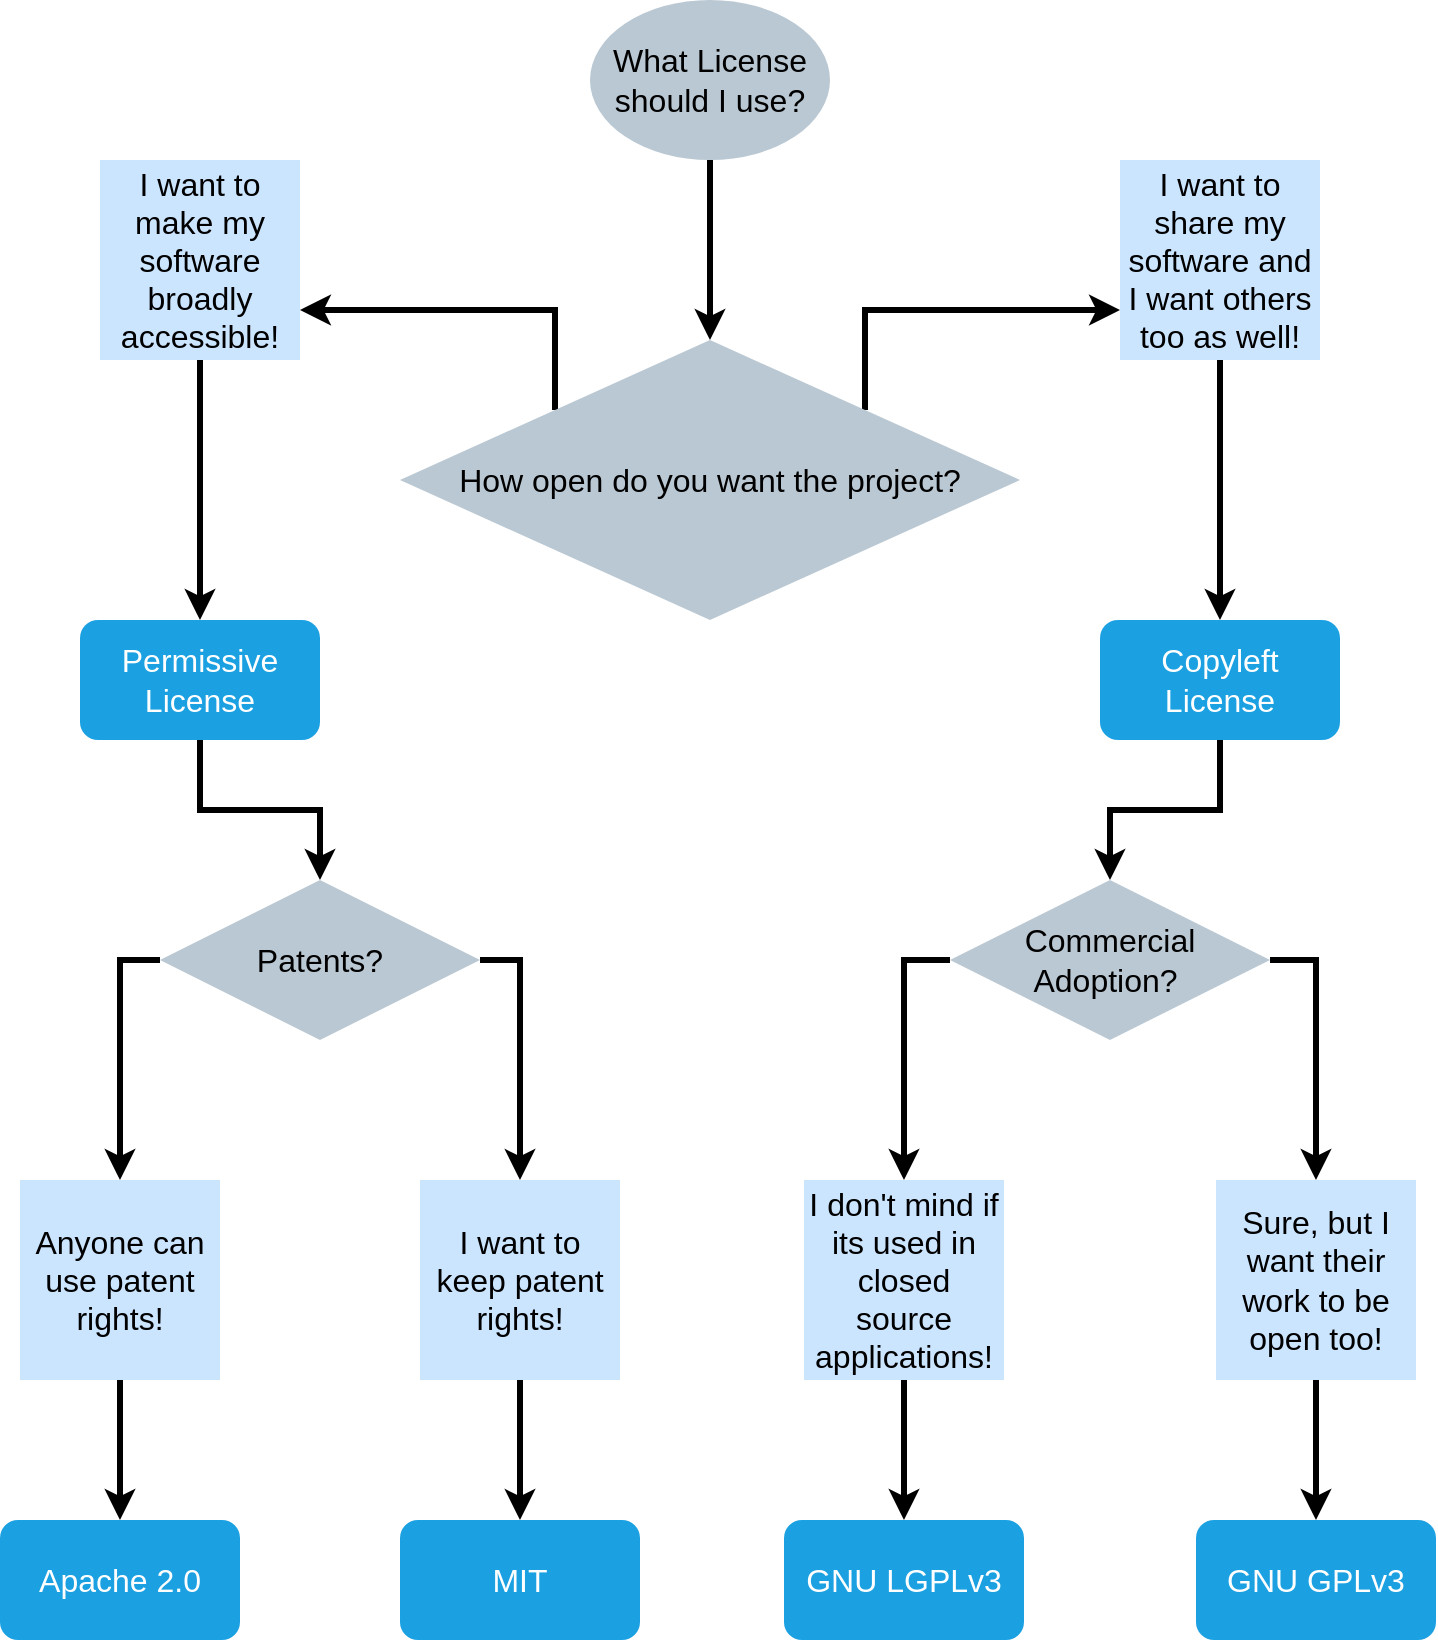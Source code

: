 <mxfile version="18.0.6" type="device"><diagram id="wkOD5GrTSUy--d2Smz5H" name="Page-1"><mxGraphModel dx="1034" dy="685" grid="1" gridSize="10" guides="1" tooltips="1" connect="1" arrows="1" fold="1" page="1" pageScale="1" pageWidth="850" pageHeight="1100" math="0" shadow="0"><root><mxCell id="0"/><mxCell id="1" parent="0"/><mxCell id="9DRkEZJP984SPzRptPe0-9" style="edgeStyle=orthogonalEdgeStyle;rounded=0;orthogonalLoop=1;jettySize=auto;html=1;exitX=0.5;exitY=1;exitDx=0;exitDy=0;fontSize=16;strokeWidth=3;" edge="1" parent="1" source="9DRkEZJP984SPzRptPe0-1" target="9DRkEZJP984SPzRptPe0-2"><mxGeometry relative="1" as="geometry"/></mxCell><mxCell id="9DRkEZJP984SPzRptPe0-1" value="What License&lt;br style=&quot;font-size: 16px;&quot;&gt;should I use?" style="ellipse;whiteSpace=wrap;html=1;fontSize=16;fillColor=#bac8d3;strokeColor=none;" vertex="1" parent="1"><mxGeometry x="365" y="10" width="120" height="80" as="geometry"/></mxCell><mxCell id="9DRkEZJP984SPzRptPe0-10" style="edgeStyle=orthogonalEdgeStyle;rounded=0;orthogonalLoop=1;jettySize=auto;html=1;exitX=0;exitY=0;exitDx=0;exitDy=0;entryX=1;entryY=0.75;entryDx=0;entryDy=0;fontSize=16;strokeWidth=3;" edge="1" parent="1" source="9DRkEZJP984SPzRptPe0-2" target="9DRkEZJP984SPzRptPe0-3"><mxGeometry relative="1" as="geometry"><Array as="points"><mxPoint x="348" y="165"/></Array></mxGeometry></mxCell><mxCell id="9DRkEZJP984SPzRptPe0-11" style="edgeStyle=orthogonalEdgeStyle;rounded=0;orthogonalLoop=1;jettySize=auto;html=1;exitX=1;exitY=0;exitDx=0;exitDy=0;entryX=0;entryY=0.75;entryDx=0;entryDy=0;fontSize=16;strokeWidth=3;" edge="1" parent="1" source="9DRkEZJP984SPzRptPe0-2" target="9DRkEZJP984SPzRptPe0-4"><mxGeometry relative="1" as="geometry"><Array as="points"><mxPoint x="503" y="165"/></Array></mxGeometry></mxCell><mxCell id="9DRkEZJP984SPzRptPe0-2" value="How open do you want the project?" style="rhombus;whiteSpace=wrap;html=1;fontSize=16;fillColor=#bac8d3;strokeColor=none;" vertex="1" parent="1"><mxGeometry x="270" y="180" width="310" height="140" as="geometry"/></mxCell><mxCell id="9DRkEZJP984SPzRptPe0-13" style="edgeStyle=orthogonalEdgeStyle;rounded=0;orthogonalLoop=1;jettySize=auto;html=1;exitX=0.5;exitY=1;exitDx=0;exitDy=0;fontSize=16;strokeWidth=3;" edge="1" parent="1" source="9DRkEZJP984SPzRptPe0-3" target="9DRkEZJP984SPzRptPe0-6"><mxGeometry relative="1" as="geometry"/></mxCell><mxCell id="9DRkEZJP984SPzRptPe0-3" value="I want to make my software broadly accessible!" style="whiteSpace=wrap;html=1;aspect=fixed;fontSize=16;fillColor=#cce5ff;strokeColor=none;" vertex="1" parent="1"><mxGeometry x="120" y="90" width="100" height="100" as="geometry"/></mxCell><mxCell id="9DRkEZJP984SPzRptPe0-12" style="edgeStyle=orthogonalEdgeStyle;rounded=0;orthogonalLoop=1;jettySize=auto;html=1;exitX=0.5;exitY=1;exitDx=0;exitDy=0;fontSize=16;strokeWidth=3;" edge="1" parent="1" source="9DRkEZJP984SPzRptPe0-4" target="9DRkEZJP984SPzRptPe0-5"><mxGeometry relative="1" as="geometry"/></mxCell><mxCell id="9DRkEZJP984SPzRptPe0-4" value="I want to share my software and I want others too as well!" style="whiteSpace=wrap;html=1;aspect=fixed;fontSize=16;fillColor=#cce5ff;strokeColor=none;" vertex="1" parent="1"><mxGeometry x="630" y="90" width="100" height="100" as="geometry"/></mxCell><mxCell id="9DRkEZJP984SPzRptPe0-21" style="edgeStyle=orthogonalEdgeStyle;rounded=0;orthogonalLoop=1;jettySize=auto;html=1;exitX=0.5;exitY=1;exitDx=0;exitDy=0;entryX=0.5;entryY=0;entryDx=0;entryDy=0;fontSize=16;strokeWidth=3;" edge="1" parent="1" source="9DRkEZJP984SPzRptPe0-5" target="9DRkEZJP984SPzRptPe0-8"><mxGeometry relative="1" as="geometry"/></mxCell><mxCell id="9DRkEZJP984SPzRptPe0-5" value="Copyleft License" style="rounded=1;whiteSpace=wrap;html=1;fontSize=16;fillColor=#1ba1e2;fontColor=#ffffff;strokeColor=none;" vertex="1" parent="1"><mxGeometry x="620" y="320" width="120" height="60" as="geometry"/></mxCell><mxCell id="9DRkEZJP984SPzRptPe0-22" style="edgeStyle=orthogonalEdgeStyle;rounded=0;orthogonalLoop=1;jettySize=auto;html=1;exitX=0.5;exitY=1;exitDx=0;exitDy=0;entryX=0.5;entryY=0;entryDx=0;entryDy=0;fontSize=16;strokeWidth=3;" edge="1" parent="1" source="9DRkEZJP984SPzRptPe0-6" target="9DRkEZJP984SPzRptPe0-7"><mxGeometry relative="1" as="geometry"/></mxCell><mxCell id="9DRkEZJP984SPzRptPe0-6" value="Permissive License" style="rounded=1;whiteSpace=wrap;html=1;fontSize=16;fillColor=#1ba1e2;fontColor=#ffffff;strokeColor=none;" vertex="1" parent="1"><mxGeometry x="110" y="320" width="120" height="60" as="geometry"/></mxCell><mxCell id="9DRkEZJP984SPzRptPe0-23" style="edgeStyle=orthogonalEdgeStyle;rounded=0;orthogonalLoop=1;jettySize=auto;html=1;exitX=1;exitY=0.5;exitDx=0;exitDy=0;fontSize=16;strokeWidth=3;" edge="1" parent="1" source="9DRkEZJP984SPzRptPe0-7" target="9DRkEZJP984SPzRptPe0-19"><mxGeometry relative="1" as="geometry"/></mxCell><mxCell id="9DRkEZJP984SPzRptPe0-24" style="edgeStyle=orthogonalEdgeStyle;rounded=0;orthogonalLoop=1;jettySize=auto;html=1;exitX=0;exitY=0.5;exitDx=0;exitDy=0;fontSize=16;strokeWidth=3;" edge="1" parent="1" source="9DRkEZJP984SPzRptPe0-7" target="9DRkEZJP984SPzRptPe0-20"><mxGeometry relative="1" as="geometry"/></mxCell><mxCell id="9DRkEZJP984SPzRptPe0-7" value="Patents?" style="rhombus;whiteSpace=wrap;html=1;fontSize=16;fillColor=#bac8d3;strokeColor=none;" vertex="1" parent="1"><mxGeometry x="150" y="450" width="160" height="80" as="geometry"/></mxCell><mxCell id="9DRkEZJP984SPzRptPe0-25" style="edgeStyle=orthogonalEdgeStyle;rounded=0;orthogonalLoop=1;jettySize=auto;html=1;exitX=0;exitY=0.5;exitDx=0;exitDy=0;fontSize=16;strokeWidth=3;" edge="1" parent="1" source="9DRkEZJP984SPzRptPe0-8" target="9DRkEZJP984SPzRptPe0-18"><mxGeometry relative="1" as="geometry"/></mxCell><mxCell id="9DRkEZJP984SPzRptPe0-26" style="edgeStyle=orthogonalEdgeStyle;rounded=0;orthogonalLoop=1;jettySize=auto;html=1;exitX=1;exitY=0.5;exitDx=0;exitDy=0;fontSize=16;strokeWidth=3;" edge="1" parent="1" source="9DRkEZJP984SPzRptPe0-8" target="9DRkEZJP984SPzRptPe0-17"><mxGeometry relative="1" as="geometry"/></mxCell><mxCell id="9DRkEZJP984SPzRptPe0-8" value="Commercial Adoption?&amp;nbsp;" style="rhombus;whiteSpace=wrap;html=1;fontSize=16;fillColor=#bac8d3;strokeColor=none;" vertex="1" parent="1"><mxGeometry x="545" y="450" width="160" height="80" as="geometry"/></mxCell><mxCell id="9DRkEZJP984SPzRptPe0-34" style="edgeStyle=orthogonalEdgeStyle;rounded=0;orthogonalLoop=1;jettySize=auto;html=1;exitX=0.5;exitY=1;exitDx=0;exitDy=0;fontSize=16;strokeWidth=3;" edge="1" parent="1" source="9DRkEZJP984SPzRptPe0-17" target="9DRkEZJP984SPzRptPe0-30"><mxGeometry relative="1" as="geometry"/></mxCell><mxCell id="9DRkEZJP984SPzRptPe0-17" value="Sure, but I want their work to be open too!" style="whiteSpace=wrap;html=1;aspect=fixed;fontSize=16;fillColor=#cce5ff;strokeColor=none;" vertex="1" parent="1"><mxGeometry x="678" y="600" width="100" height="100" as="geometry"/></mxCell><mxCell id="9DRkEZJP984SPzRptPe0-33" style="edgeStyle=orthogonalEdgeStyle;rounded=0;orthogonalLoop=1;jettySize=auto;html=1;exitX=0.5;exitY=1;exitDx=0;exitDy=0;entryX=0.5;entryY=0;entryDx=0;entryDy=0;fontSize=16;strokeWidth=3;" edge="1" parent="1" source="9DRkEZJP984SPzRptPe0-18" target="9DRkEZJP984SPzRptPe0-29"><mxGeometry relative="1" as="geometry"/></mxCell><mxCell id="9DRkEZJP984SPzRptPe0-18" value="I don't mind if its used in closed source applications!" style="whiteSpace=wrap;html=1;aspect=fixed;fontSize=16;fillColor=#cce5ff;strokeColor=none;" vertex="1" parent="1"><mxGeometry x="472" y="600" width="100" height="100" as="geometry"/></mxCell><mxCell id="9DRkEZJP984SPzRptPe0-32" style="edgeStyle=orthogonalEdgeStyle;rounded=0;orthogonalLoop=1;jettySize=auto;html=1;exitX=0.5;exitY=1;exitDx=0;exitDy=0;fontSize=16;strokeWidth=3;" edge="1" parent="1" source="9DRkEZJP984SPzRptPe0-19" target="9DRkEZJP984SPzRptPe0-28"><mxGeometry relative="1" as="geometry"/></mxCell><mxCell id="9DRkEZJP984SPzRptPe0-19" value="I want to keep patent rights!" style="whiteSpace=wrap;html=1;aspect=fixed;fontSize=16;fillColor=#cce5ff;strokeColor=none;" vertex="1" parent="1"><mxGeometry x="280" y="600" width="100" height="100" as="geometry"/></mxCell><mxCell id="9DRkEZJP984SPzRptPe0-31" style="edgeStyle=orthogonalEdgeStyle;rounded=0;orthogonalLoop=1;jettySize=auto;html=1;exitX=0.5;exitY=1;exitDx=0;exitDy=0;fontSize=16;strokeWidth=3;" edge="1" parent="1" source="9DRkEZJP984SPzRptPe0-20" target="9DRkEZJP984SPzRptPe0-27"><mxGeometry relative="1" as="geometry"/></mxCell><mxCell id="9DRkEZJP984SPzRptPe0-20" value="Anyone can use patent rights!" style="whiteSpace=wrap;html=1;aspect=fixed;fontSize=16;fillColor=#cce5ff;strokeColor=none;" vertex="1" parent="1"><mxGeometry x="80" y="600" width="100" height="100" as="geometry"/></mxCell><mxCell id="9DRkEZJP984SPzRptPe0-27" value="Apache 2.0" style="rounded=1;whiteSpace=wrap;html=1;fontSize=16;fillColor=#1ba1e2;strokeColor=none;fontColor=#ffffff;" vertex="1" parent="1"><mxGeometry x="70" y="770" width="120" height="60" as="geometry"/></mxCell><mxCell id="9DRkEZJP984SPzRptPe0-28" value="MIT" style="rounded=1;whiteSpace=wrap;html=1;fontSize=16;fillColor=#1ba1e2;strokeColor=none;fontColor=#ffffff;" vertex="1" parent="1"><mxGeometry x="270" y="770" width="120" height="60" as="geometry"/></mxCell><mxCell id="9DRkEZJP984SPzRptPe0-29" value="GNU LGPLv3" style="rounded=1;whiteSpace=wrap;html=1;fontSize=16;fillColor=#1ba1e2;strokeColor=none;fontColor=#ffffff;" vertex="1" parent="1"><mxGeometry x="462" y="770" width="120" height="60" as="geometry"/></mxCell><mxCell id="9DRkEZJP984SPzRptPe0-30" value="GNU GPLv3" style="rounded=1;whiteSpace=wrap;html=1;fontSize=16;fillColor=#1ba1e2;strokeColor=none;fontColor=#ffffff;" vertex="1" parent="1"><mxGeometry x="668" y="770" width="120" height="60" as="geometry"/></mxCell></root></mxGraphModel></diagram></mxfile>